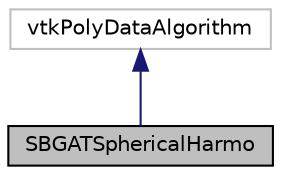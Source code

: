 digraph "SBGATSphericalHarmo"
{
 // LATEX_PDF_SIZE
  edge [fontname="Helvetica",fontsize="10",labelfontname="Helvetica",labelfontsize="10"];
  node [fontname="Helvetica",fontsize="10",shape=record];
  Node2 [label="SBGATSphericalHarmo",height=0.2,width=0.4,color="black", fillcolor="grey75", style="filled", fontcolor="black",tooltip="Computes/evaluates the outer spherical harmonics expansion of the exterior gravity field around a con..."];
  Node3 -> Node2 [dir="back",color="midnightblue",fontsize="10",style="solid",fontname="Helvetica"];
  Node3 [label="vtkPolyDataAlgorithm",height=0.2,width=0.4,color="grey75", fillcolor="white", style="filled",tooltip=" "];
}

